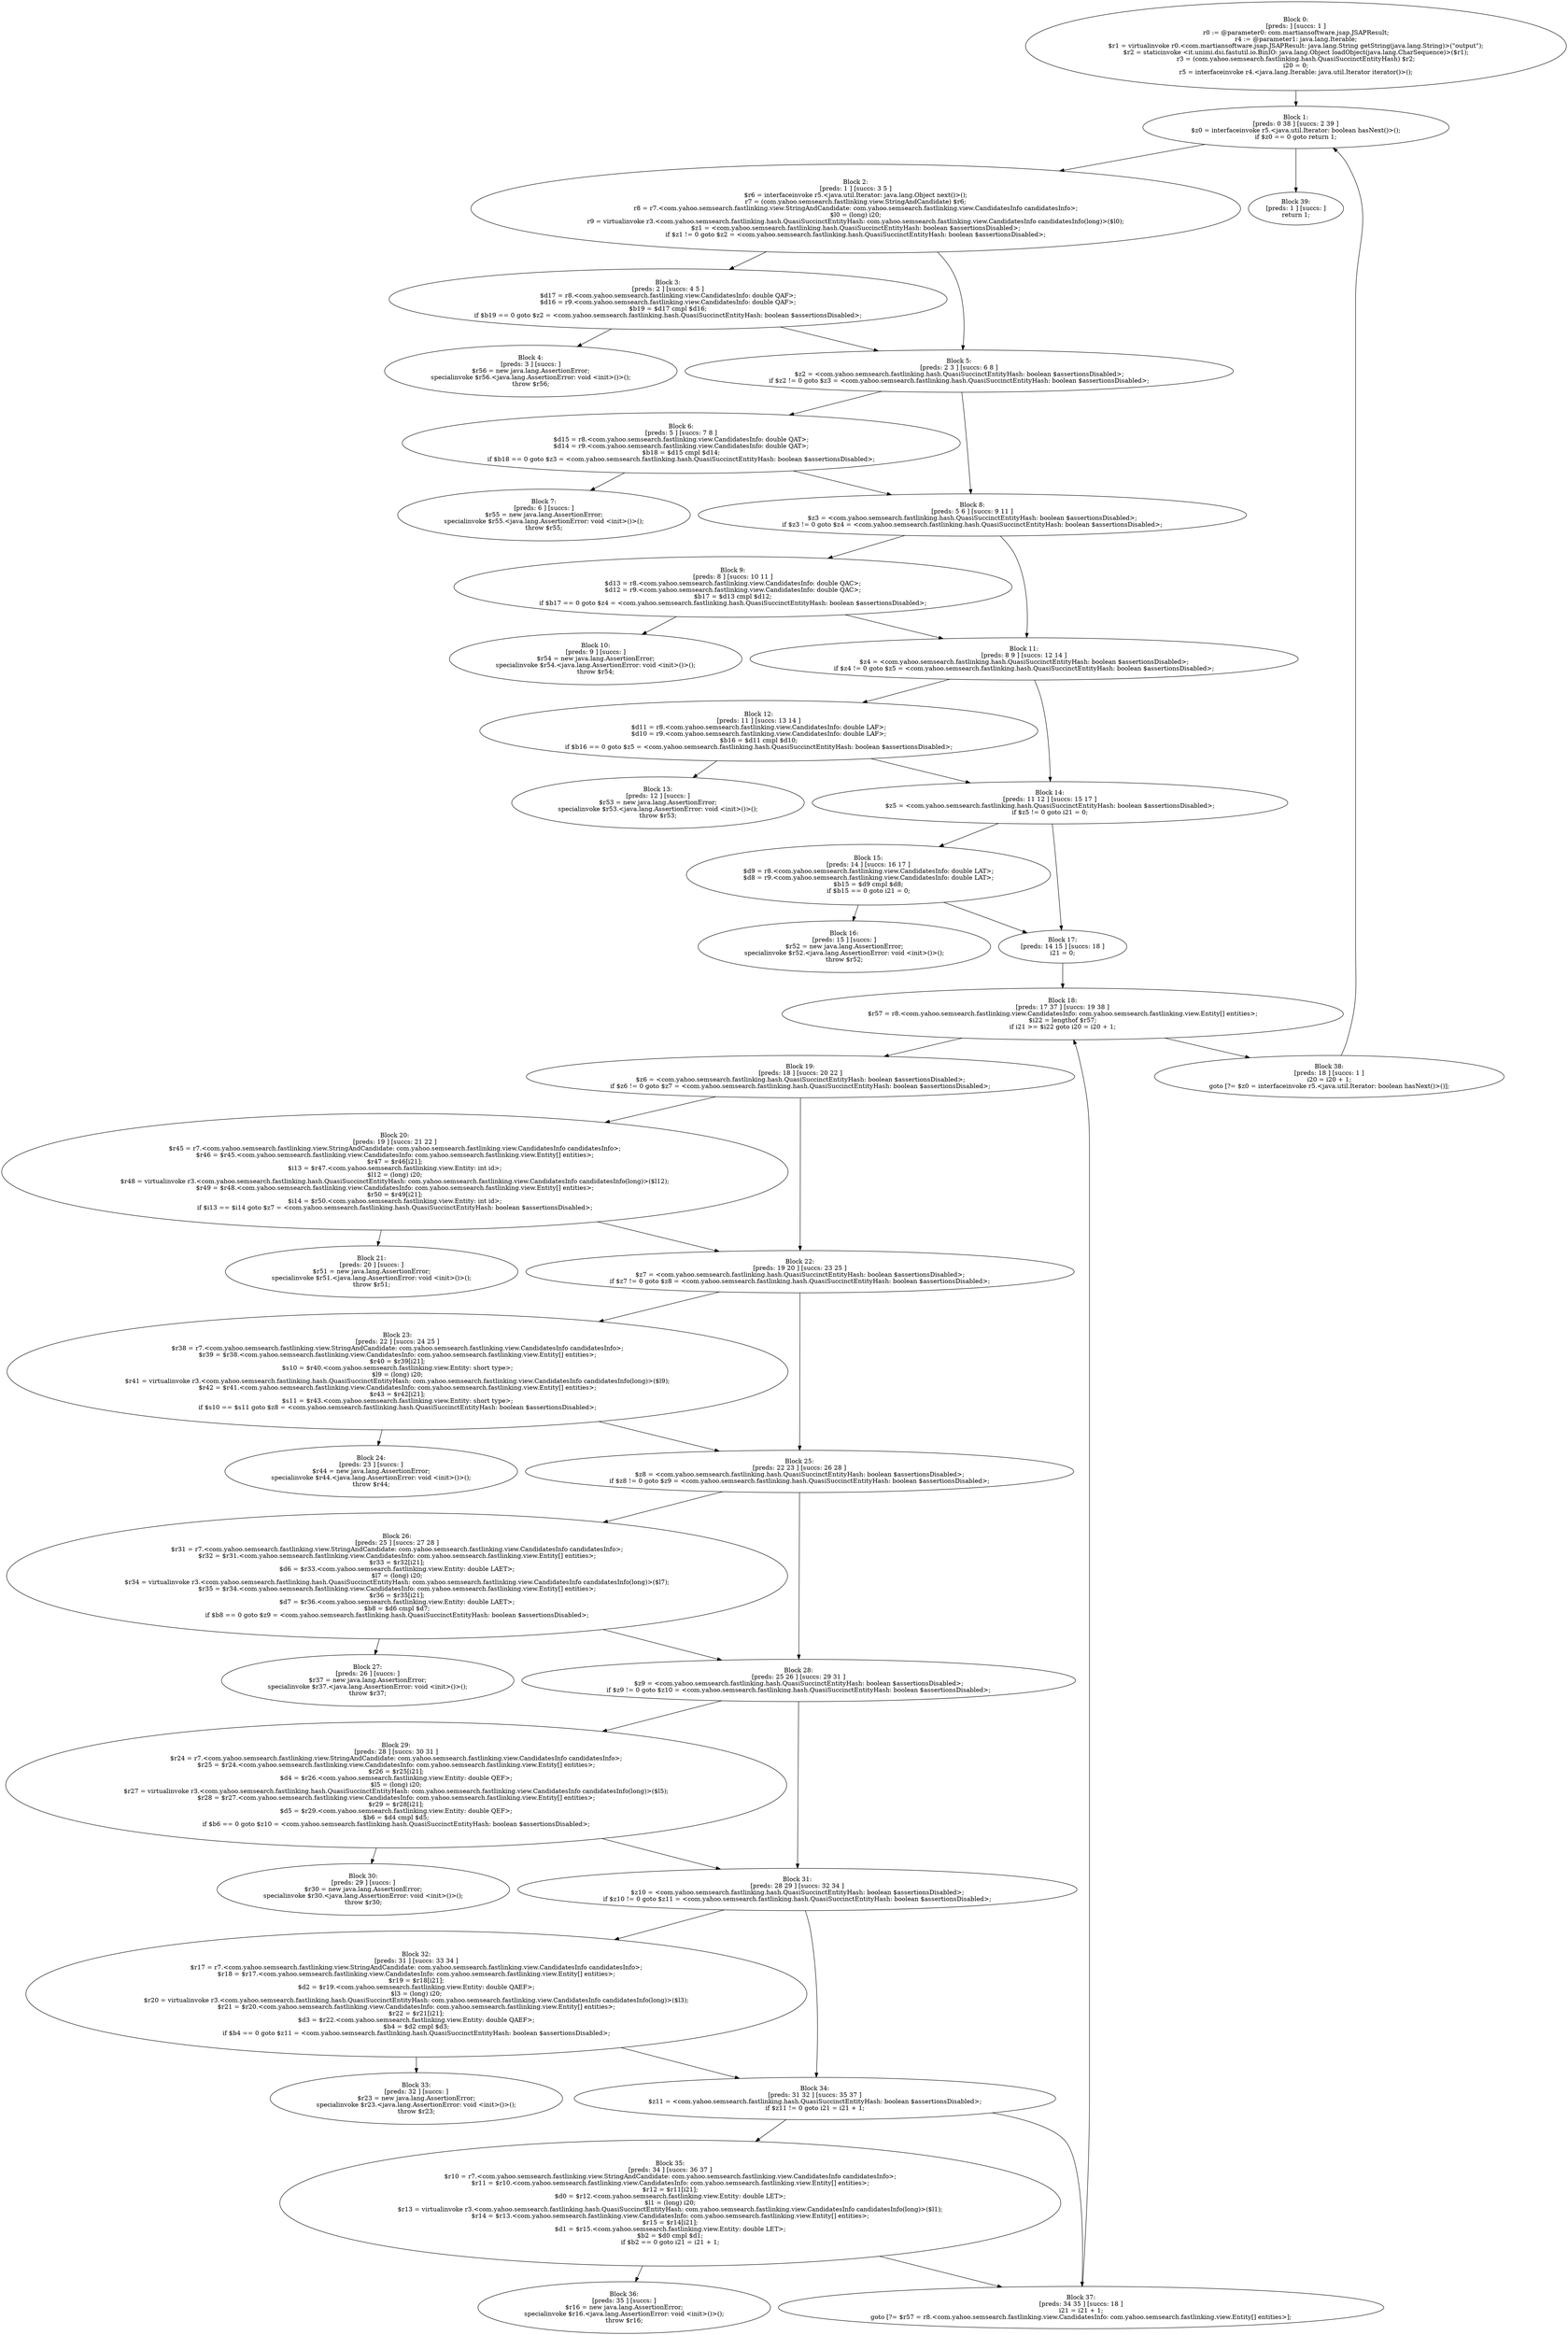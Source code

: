 digraph "unitGraph" {
    "Block 0:
[preds: ] [succs: 1 ]
r0 := @parameter0: com.martiansoftware.jsap.JSAPResult;
r4 := @parameter1: java.lang.Iterable;
$r1 = virtualinvoke r0.<com.martiansoftware.jsap.JSAPResult: java.lang.String getString(java.lang.String)>(\"output\");
$r2 = staticinvoke <it.unimi.dsi.fastutil.io.BinIO: java.lang.Object loadObject(java.lang.CharSequence)>($r1);
r3 = (com.yahoo.semsearch.fastlinking.hash.QuasiSuccinctEntityHash) $r2;
i20 = 0;
r5 = interfaceinvoke r4.<java.lang.Iterable: java.util.Iterator iterator()>();
"
    "Block 1:
[preds: 0 38 ] [succs: 2 39 ]
$z0 = interfaceinvoke r5.<java.util.Iterator: boolean hasNext()>();
if $z0 == 0 goto return 1;
"
    "Block 2:
[preds: 1 ] [succs: 3 5 ]
$r6 = interfaceinvoke r5.<java.util.Iterator: java.lang.Object next()>();
r7 = (com.yahoo.semsearch.fastlinking.view.StringAndCandidate) $r6;
r8 = r7.<com.yahoo.semsearch.fastlinking.view.StringAndCandidate: com.yahoo.semsearch.fastlinking.view.CandidatesInfo candidatesInfo>;
$l0 = (long) i20;
r9 = virtualinvoke r3.<com.yahoo.semsearch.fastlinking.hash.QuasiSuccinctEntityHash: com.yahoo.semsearch.fastlinking.view.CandidatesInfo candidatesInfo(long)>($l0);
$z1 = <com.yahoo.semsearch.fastlinking.hash.QuasiSuccinctEntityHash: boolean $assertionsDisabled>;
if $z1 != 0 goto $z2 = <com.yahoo.semsearch.fastlinking.hash.QuasiSuccinctEntityHash: boolean $assertionsDisabled>;
"
    "Block 3:
[preds: 2 ] [succs: 4 5 ]
$d17 = r8.<com.yahoo.semsearch.fastlinking.view.CandidatesInfo: double QAF>;
$d16 = r9.<com.yahoo.semsearch.fastlinking.view.CandidatesInfo: double QAF>;
$b19 = $d17 cmpl $d16;
if $b19 == 0 goto $z2 = <com.yahoo.semsearch.fastlinking.hash.QuasiSuccinctEntityHash: boolean $assertionsDisabled>;
"
    "Block 4:
[preds: 3 ] [succs: ]
$r56 = new java.lang.AssertionError;
specialinvoke $r56.<java.lang.AssertionError: void <init>()>();
throw $r56;
"
    "Block 5:
[preds: 2 3 ] [succs: 6 8 ]
$z2 = <com.yahoo.semsearch.fastlinking.hash.QuasiSuccinctEntityHash: boolean $assertionsDisabled>;
if $z2 != 0 goto $z3 = <com.yahoo.semsearch.fastlinking.hash.QuasiSuccinctEntityHash: boolean $assertionsDisabled>;
"
    "Block 6:
[preds: 5 ] [succs: 7 8 ]
$d15 = r8.<com.yahoo.semsearch.fastlinking.view.CandidatesInfo: double QAT>;
$d14 = r9.<com.yahoo.semsearch.fastlinking.view.CandidatesInfo: double QAT>;
$b18 = $d15 cmpl $d14;
if $b18 == 0 goto $z3 = <com.yahoo.semsearch.fastlinking.hash.QuasiSuccinctEntityHash: boolean $assertionsDisabled>;
"
    "Block 7:
[preds: 6 ] [succs: ]
$r55 = new java.lang.AssertionError;
specialinvoke $r55.<java.lang.AssertionError: void <init>()>();
throw $r55;
"
    "Block 8:
[preds: 5 6 ] [succs: 9 11 ]
$z3 = <com.yahoo.semsearch.fastlinking.hash.QuasiSuccinctEntityHash: boolean $assertionsDisabled>;
if $z3 != 0 goto $z4 = <com.yahoo.semsearch.fastlinking.hash.QuasiSuccinctEntityHash: boolean $assertionsDisabled>;
"
    "Block 9:
[preds: 8 ] [succs: 10 11 ]
$d13 = r8.<com.yahoo.semsearch.fastlinking.view.CandidatesInfo: double QAC>;
$d12 = r9.<com.yahoo.semsearch.fastlinking.view.CandidatesInfo: double QAC>;
$b17 = $d13 cmpl $d12;
if $b17 == 0 goto $z4 = <com.yahoo.semsearch.fastlinking.hash.QuasiSuccinctEntityHash: boolean $assertionsDisabled>;
"
    "Block 10:
[preds: 9 ] [succs: ]
$r54 = new java.lang.AssertionError;
specialinvoke $r54.<java.lang.AssertionError: void <init>()>();
throw $r54;
"
    "Block 11:
[preds: 8 9 ] [succs: 12 14 ]
$z4 = <com.yahoo.semsearch.fastlinking.hash.QuasiSuccinctEntityHash: boolean $assertionsDisabled>;
if $z4 != 0 goto $z5 = <com.yahoo.semsearch.fastlinking.hash.QuasiSuccinctEntityHash: boolean $assertionsDisabled>;
"
    "Block 12:
[preds: 11 ] [succs: 13 14 ]
$d11 = r8.<com.yahoo.semsearch.fastlinking.view.CandidatesInfo: double LAF>;
$d10 = r9.<com.yahoo.semsearch.fastlinking.view.CandidatesInfo: double LAF>;
$b16 = $d11 cmpl $d10;
if $b16 == 0 goto $z5 = <com.yahoo.semsearch.fastlinking.hash.QuasiSuccinctEntityHash: boolean $assertionsDisabled>;
"
    "Block 13:
[preds: 12 ] [succs: ]
$r53 = new java.lang.AssertionError;
specialinvoke $r53.<java.lang.AssertionError: void <init>()>();
throw $r53;
"
    "Block 14:
[preds: 11 12 ] [succs: 15 17 ]
$z5 = <com.yahoo.semsearch.fastlinking.hash.QuasiSuccinctEntityHash: boolean $assertionsDisabled>;
if $z5 != 0 goto i21 = 0;
"
    "Block 15:
[preds: 14 ] [succs: 16 17 ]
$d9 = r8.<com.yahoo.semsearch.fastlinking.view.CandidatesInfo: double LAT>;
$d8 = r9.<com.yahoo.semsearch.fastlinking.view.CandidatesInfo: double LAT>;
$b15 = $d9 cmpl $d8;
if $b15 == 0 goto i21 = 0;
"
    "Block 16:
[preds: 15 ] [succs: ]
$r52 = new java.lang.AssertionError;
specialinvoke $r52.<java.lang.AssertionError: void <init>()>();
throw $r52;
"
    "Block 17:
[preds: 14 15 ] [succs: 18 ]
i21 = 0;
"
    "Block 18:
[preds: 17 37 ] [succs: 19 38 ]
$r57 = r8.<com.yahoo.semsearch.fastlinking.view.CandidatesInfo: com.yahoo.semsearch.fastlinking.view.Entity[] entities>;
$i22 = lengthof $r57;
if i21 >= $i22 goto i20 = i20 + 1;
"
    "Block 19:
[preds: 18 ] [succs: 20 22 ]
$z6 = <com.yahoo.semsearch.fastlinking.hash.QuasiSuccinctEntityHash: boolean $assertionsDisabled>;
if $z6 != 0 goto $z7 = <com.yahoo.semsearch.fastlinking.hash.QuasiSuccinctEntityHash: boolean $assertionsDisabled>;
"
    "Block 20:
[preds: 19 ] [succs: 21 22 ]
$r45 = r7.<com.yahoo.semsearch.fastlinking.view.StringAndCandidate: com.yahoo.semsearch.fastlinking.view.CandidatesInfo candidatesInfo>;
$r46 = $r45.<com.yahoo.semsearch.fastlinking.view.CandidatesInfo: com.yahoo.semsearch.fastlinking.view.Entity[] entities>;
$r47 = $r46[i21];
$i13 = $r47.<com.yahoo.semsearch.fastlinking.view.Entity: int id>;
$l12 = (long) i20;
$r48 = virtualinvoke r3.<com.yahoo.semsearch.fastlinking.hash.QuasiSuccinctEntityHash: com.yahoo.semsearch.fastlinking.view.CandidatesInfo candidatesInfo(long)>($l12);
$r49 = $r48.<com.yahoo.semsearch.fastlinking.view.CandidatesInfo: com.yahoo.semsearch.fastlinking.view.Entity[] entities>;
$r50 = $r49[i21];
$i14 = $r50.<com.yahoo.semsearch.fastlinking.view.Entity: int id>;
if $i13 == $i14 goto $z7 = <com.yahoo.semsearch.fastlinking.hash.QuasiSuccinctEntityHash: boolean $assertionsDisabled>;
"
    "Block 21:
[preds: 20 ] [succs: ]
$r51 = new java.lang.AssertionError;
specialinvoke $r51.<java.lang.AssertionError: void <init>()>();
throw $r51;
"
    "Block 22:
[preds: 19 20 ] [succs: 23 25 ]
$z7 = <com.yahoo.semsearch.fastlinking.hash.QuasiSuccinctEntityHash: boolean $assertionsDisabled>;
if $z7 != 0 goto $z8 = <com.yahoo.semsearch.fastlinking.hash.QuasiSuccinctEntityHash: boolean $assertionsDisabled>;
"
    "Block 23:
[preds: 22 ] [succs: 24 25 ]
$r38 = r7.<com.yahoo.semsearch.fastlinking.view.StringAndCandidate: com.yahoo.semsearch.fastlinking.view.CandidatesInfo candidatesInfo>;
$r39 = $r38.<com.yahoo.semsearch.fastlinking.view.CandidatesInfo: com.yahoo.semsearch.fastlinking.view.Entity[] entities>;
$r40 = $r39[i21];
$s10 = $r40.<com.yahoo.semsearch.fastlinking.view.Entity: short type>;
$l9 = (long) i20;
$r41 = virtualinvoke r3.<com.yahoo.semsearch.fastlinking.hash.QuasiSuccinctEntityHash: com.yahoo.semsearch.fastlinking.view.CandidatesInfo candidatesInfo(long)>($l9);
$r42 = $r41.<com.yahoo.semsearch.fastlinking.view.CandidatesInfo: com.yahoo.semsearch.fastlinking.view.Entity[] entities>;
$r43 = $r42[i21];
$s11 = $r43.<com.yahoo.semsearch.fastlinking.view.Entity: short type>;
if $s10 == $s11 goto $z8 = <com.yahoo.semsearch.fastlinking.hash.QuasiSuccinctEntityHash: boolean $assertionsDisabled>;
"
    "Block 24:
[preds: 23 ] [succs: ]
$r44 = new java.lang.AssertionError;
specialinvoke $r44.<java.lang.AssertionError: void <init>()>();
throw $r44;
"
    "Block 25:
[preds: 22 23 ] [succs: 26 28 ]
$z8 = <com.yahoo.semsearch.fastlinking.hash.QuasiSuccinctEntityHash: boolean $assertionsDisabled>;
if $z8 != 0 goto $z9 = <com.yahoo.semsearch.fastlinking.hash.QuasiSuccinctEntityHash: boolean $assertionsDisabled>;
"
    "Block 26:
[preds: 25 ] [succs: 27 28 ]
$r31 = r7.<com.yahoo.semsearch.fastlinking.view.StringAndCandidate: com.yahoo.semsearch.fastlinking.view.CandidatesInfo candidatesInfo>;
$r32 = $r31.<com.yahoo.semsearch.fastlinking.view.CandidatesInfo: com.yahoo.semsearch.fastlinking.view.Entity[] entities>;
$r33 = $r32[i21];
$d6 = $r33.<com.yahoo.semsearch.fastlinking.view.Entity: double LAET>;
$l7 = (long) i20;
$r34 = virtualinvoke r3.<com.yahoo.semsearch.fastlinking.hash.QuasiSuccinctEntityHash: com.yahoo.semsearch.fastlinking.view.CandidatesInfo candidatesInfo(long)>($l7);
$r35 = $r34.<com.yahoo.semsearch.fastlinking.view.CandidatesInfo: com.yahoo.semsearch.fastlinking.view.Entity[] entities>;
$r36 = $r35[i21];
$d7 = $r36.<com.yahoo.semsearch.fastlinking.view.Entity: double LAET>;
$b8 = $d6 cmpl $d7;
if $b8 == 0 goto $z9 = <com.yahoo.semsearch.fastlinking.hash.QuasiSuccinctEntityHash: boolean $assertionsDisabled>;
"
    "Block 27:
[preds: 26 ] [succs: ]
$r37 = new java.lang.AssertionError;
specialinvoke $r37.<java.lang.AssertionError: void <init>()>();
throw $r37;
"
    "Block 28:
[preds: 25 26 ] [succs: 29 31 ]
$z9 = <com.yahoo.semsearch.fastlinking.hash.QuasiSuccinctEntityHash: boolean $assertionsDisabled>;
if $z9 != 0 goto $z10 = <com.yahoo.semsearch.fastlinking.hash.QuasiSuccinctEntityHash: boolean $assertionsDisabled>;
"
    "Block 29:
[preds: 28 ] [succs: 30 31 ]
$r24 = r7.<com.yahoo.semsearch.fastlinking.view.StringAndCandidate: com.yahoo.semsearch.fastlinking.view.CandidatesInfo candidatesInfo>;
$r25 = $r24.<com.yahoo.semsearch.fastlinking.view.CandidatesInfo: com.yahoo.semsearch.fastlinking.view.Entity[] entities>;
$r26 = $r25[i21];
$d4 = $r26.<com.yahoo.semsearch.fastlinking.view.Entity: double QEF>;
$l5 = (long) i20;
$r27 = virtualinvoke r3.<com.yahoo.semsearch.fastlinking.hash.QuasiSuccinctEntityHash: com.yahoo.semsearch.fastlinking.view.CandidatesInfo candidatesInfo(long)>($l5);
$r28 = $r27.<com.yahoo.semsearch.fastlinking.view.CandidatesInfo: com.yahoo.semsearch.fastlinking.view.Entity[] entities>;
$r29 = $r28[i21];
$d5 = $r29.<com.yahoo.semsearch.fastlinking.view.Entity: double QEF>;
$b6 = $d4 cmpl $d5;
if $b6 == 0 goto $z10 = <com.yahoo.semsearch.fastlinking.hash.QuasiSuccinctEntityHash: boolean $assertionsDisabled>;
"
    "Block 30:
[preds: 29 ] [succs: ]
$r30 = new java.lang.AssertionError;
specialinvoke $r30.<java.lang.AssertionError: void <init>()>();
throw $r30;
"
    "Block 31:
[preds: 28 29 ] [succs: 32 34 ]
$z10 = <com.yahoo.semsearch.fastlinking.hash.QuasiSuccinctEntityHash: boolean $assertionsDisabled>;
if $z10 != 0 goto $z11 = <com.yahoo.semsearch.fastlinking.hash.QuasiSuccinctEntityHash: boolean $assertionsDisabled>;
"
    "Block 32:
[preds: 31 ] [succs: 33 34 ]
$r17 = r7.<com.yahoo.semsearch.fastlinking.view.StringAndCandidate: com.yahoo.semsearch.fastlinking.view.CandidatesInfo candidatesInfo>;
$r18 = $r17.<com.yahoo.semsearch.fastlinking.view.CandidatesInfo: com.yahoo.semsearch.fastlinking.view.Entity[] entities>;
$r19 = $r18[i21];
$d2 = $r19.<com.yahoo.semsearch.fastlinking.view.Entity: double QAEF>;
$l3 = (long) i20;
$r20 = virtualinvoke r3.<com.yahoo.semsearch.fastlinking.hash.QuasiSuccinctEntityHash: com.yahoo.semsearch.fastlinking.view.CandidatesInfo candidatesInfo(long)>($l3);
$r21 = $r20.<com.yahoo.semsearch.fastlinking.view.CandidatesInfo: com.yahoo.semsearch.fastlinking.view.Entity[] entities>;
$r22 = $r21[i21];
$d3 = $r22.<com.yahoo.semsearch.fastlinking.view.Entity: double QAEF>;
$b4 = $d2 cmpl $d3;
if $b4 == 0 goto $z11 = <com.yahoo.semsearch.fastlinking.hash.QuasiSuccinctEntityHash: boolean $assertionsDisabled>;
"
    "Block 33:
[preds: 32 ] [succs: ]
$r23 = new java.lang.AssertionError;
specialinvoke $r23.<java.lang.AssertionError: void <init>()>();
throw $r23;
"
    "Block 34:
[preds: 31 32 ] [succs: 35 37 ]
$z11 = <com.yahoo.semsearch.fastlinking.hash.QuasiSuccinctEntityHash: boolean $assertionsDisabled>;
if $z11 != 0 goto i21 = i21 + 1;
"
    "Block 35:
[preds: 34 ] [succs: 36 37 ]
$r10 = r7.<com.yahoo.semsearch.fastlinking.view.StringAndCandidate: com.yahoo.semsearch.fastlinking.view.CandidatesInfo candidatesInfo>;
$r11 = $r10.<com.yahoo.semsearch.fastlinking.view.CandidatesInfo: com.yahoo.semsearch.fastlinking.view.Entity[] entities>;
$r12 = $r11[i21];
$d0 = $r12.<com.yahoo.semsearch.fastlinking.view.Entity: double LET>;
$l1 = (long) i20;
$r13 = virtualinvoke r3.<com.yahoo.semsearch.fastlinking.hash.QuasiSuccinctEntityHash: com.yahoo.semsearch.fastlinking.view.CandidatesInfo candidatesInfo(long)>($l1);
$r14 = $r13.<com.yahoo.semsearch.fastlinking.view.CandidatesInfo: com.yahoo.semsearch.fastlinking.view.Entity[] entities>;
$r15 = $r14[i21];
$d1 = $r15.<com.yahoo.semsearch.fastlinking.view.Entity: double LET>;
$b2 = $d0 cmpl $d1;
if $b2 == 0 goto i21 = i21 + 1;
"
    "Block 36:
[preds: 35 ] [succs: ]
$r16 = new java.lang.AssertionError;
specialinvoke $r16.<java.lang.AssertionError: void <init>()>();
throw $r16;
"
    "Block 37:
[preds: 34 35 ] [succs: 18 ]
i21 = i21 + 1;
goto [?= $r57 = r8.<com.yahoo.semsearch.fastlinking.view.CandidatesInfo: com.yahoo.semsearch.fastlinking.view.Entity[] entities>];
"
    "Block 38:
[preds: 18 ] [succs: 1 ]
i20 = i20 + 1;
goto [?= $z0 = interfaceinvoke r5.<java.util.Iterator: boolean hasNext()>()];
"
    "Block 39:
[preds: 1 ] [succs: ]
return 1;
"
    "Block 0:
[preds: ] [succs: 1 ]
r0 := @parameter0: com.martiansoftware.jsap.JSAPResult;
r4 := @parameter1: java.lang.Iterable;
$r1 = virtualinvoke r0.<com.martiansoftware.jsap.JSAPResult: java.lang.String getString(java.lang.String)>(\"output\");
$r2 = staticinvoke <it.unimi.dsi.fastutil.io.BinIO: java.lang.Object loadObject(java.lang.CharSequence)>($r1);
r3 = (com.yahoo.semsearch.fastlinking.hash.QuasiSuccinctEntityHash) $r2;
i20 = 0;
r5 = interfaceinvoke r4.<java.lang.Iterable: java.util.Iterator iterator()>();
"->"Block 1:
[preds: 0 38 ] [succs: 2 39 ]
$z0 = interfaceinvoke r5.<java.util.Iterator: boolean hasNext()>();
if $z0 == 0 goto return 1;
";
    "Block 1:
[preds: 0 38 ] [succs: 2 39 ]
$z0 = interfaceinvoke r5.<java.util.Iterator: boolean hasNext()>();
if $z0 == 0 goto return 1;
"->"Block 2:
[preds: 1 ] [succs: 3 5 ]
$r6 = interfaceinvoke r5.<java.util.Iterator: java.lang.Object next()>();
r7 = (com.yahoo.semsearch.fastlinking.view.StringAndCandidate) $r6;
r8 = r7.<com.yahoo.semsearch.fastlinking.view.StringAndCandidate: com.yahoo.semsearch.fastlinking.view.CandidatesInfo candidatesInfo>;
$l0 = (long) i20;
r9 = virtualinvoke r3.<com.yahoo.semsearch.fastlinking.hash.QuasiSuccinctEntityHash: com.yahoo.semsearch.fastlinking.view.CandidatesInfo candidatesInfo(long)>($l0);
$z1 = <com.yahoo.semsearch.fastlinking.hash.QuasiSuccinctEntityHash: boolean $assertionsDisabled>;
if $z1 != 0 goto $z2 = <com.yahoo.semsearch.fastlinking.hash.QuasiSuccinctEntityHash: boolean $assertionsDisabled>;
";
    "Block 1:
[preds: 0 38 ] [succs: 2 39 ]
$z0 = interfaceinvoke r5.<java.util.Iterator: boolean hasNext()>();
if $z0 == 0 goto return 1;
"->"Block 39:
[preds: 1 ] [succs: ]
return 1;
";
    "Block 2:
[preds: 1 ] [succs: 3 5 ]
$r6 = interfaceinvoke r5.<java.util.Iterator: java.lang.Object next()>();
r7 = (com.yahoo.semsearch.fastlinking.view.StringAndCandidate) $r6;
r8 = r7.<com.yahoo.semsearch.fastlinking.view.StringAndCandidate: com.yahoo.semsearch.fastlinking.view.CandidatesInfo candidatesInfo>;
$l0 = (long) i20;
r9 = virtualinvoke r3.<com.yahoo.semsearch.fastlinking.hash.QuasiSuccinctEntityHash: com.yahoo.semsearch.fastlinking.view.CandidatesInfo candidatesInfo(long)>($l0);
$z1 = <com.yahoo.semsearch.fastlinking.hash.QuasiSuccinctEntityHash: boolean $assertionsDisabled>;
if $z1 != 0 goto $z2 = <com.yahoo.semsearch.fastlinking.hash.QuasiSuccinctEntityHash: boolean $assertionsDisabled>;
"->"Block 3:
[preds: 2 ] [succs: 4 5 ]
$d17 = r8.<com.yahoo.semsearch.fastlinking.view.CandidatesInfo: double QAF>;
$d16 = r9.<com.yahoo.semsearch.fastlinking.view.CandidatesInfo: double QAF>;
$b19 = $d17 cmpl $d16;
if $b19 == 0 goto $z2 = <com.yahoo.semsearch.fastlinking.hash.QuasiSuccinctEntityHash: boolean $assertionsDisabled>;
";
    "Block 2:
[preds: 1 ] [succs: 3 5 ]
$r6 = interfaceinvoke r5.<java.util.Iterator: java.lang.Object next()>();
r7 = (com.yahoo.semsearch.fastlinking.view.StringAndCandidate) $r6;
r8 = r7.<com.yahoo.semsearch.fastlinking.view.StringAndCandidate: com.yahoo.semsearch.fastlinking.view.CandidatesInfo candidatesInfo>;
$l0 = (long) i20;
r9 = virtualinvoke r3.<com.yahoo.semsearch.fastlinking.hash.QuasiSuccinctEntityHash: com.yahoo.semsearch.fastlinking.view.CandidatesInfo candidatesInfo(long)>($l0);
$z1 = <com.yahoo.semsearch.fastlinking.hash.QuasiSuccinctEntityHash: boolean $assertionsDisabled>;
if $z1 != 0 goto $z2 = <com.yahoo.semsearch.fastlinking.hash.QuasiSuccinctEntityHash: boolean $assertionsDisabled>;
"->"Block 5:
[preds: 2 3 ] [succs: 6 8 ]
$z2 = <com.yahoo.semsearch.fastlinking.hash.QuasiSuccinctEntityHash: boolean $assertionsDisabled>;
if $z2 != 0 goto $z3 = <com.yahoo.semsearch.fastlinking.hash.QuasiSuccinctEntityHash: boolean $assertionsDisabled>;
";
    "Block 3:
[preds: 2 ] [succs: 4 5 ]
$d17 = r8.<com.yahoo.semsearch.fastlinking.view.CandidatesInfo: double QAF>;
$d16 = r9.<com.yahoo.semsearch.fastlinking.view.CandidatesInfo: double QAF>;
$b19 = $d17 cmpl $d16;
if $b19 == 0 goto $z2 = <com.yahoo.semsearch.fastlinking.hash.QuasiSuccinctEntityHash: boolean $assertionsDisabled>;
"->"Block 4:
[preds: 3 ] [succs: ]
$r56 = new java.lang.AssertionError;
specialinvoke $r56.<java.lang.AssertionError: void <init>()>();
throw $r56;
";
    "Block 3:
[preds: 2 ] [succs: 4 5 ]
$d17 = r8.<com.yahoo.semsearch.fastlinking.view.CandidatesInfo: double QAF>;
$d16 = r9.<com.yahoo.semsearch.fastlinking.view.CandidatesInfo: double QAF>;
$b19 = $d17 cmpl $d16;
if $b19 == 0 goto $z2 = <com.yahoo.semsearch.fastlinking.hash.QuasiSuccinctEntityHash: boolean $assertionsDisabled>;
"->"Block 5:
[preds: 2 3 ] [succs: 6 8 ]
$z2 = <com.yahoo.semsearch.fastlinking.hash.QuasiSuccinctEntityHash: boolean $assertionsDisabled>;
if $z2 != 0 goto $z3 = <com.yahoo.semsearch.fastlinking.hash.QuasiSuccinctEntityHash: boolean $assertionsDisabled>;
";
    "Block 5:
[preds: 2 3 ] [succs: 6 8 ]
$z2 = <com.yahoo.semsearch.fastlinking.hash.QuasiSuccinctEntityHash: boolean $assertionsDisabled>;
if $z2 != 0 goto $z3 = <com.yahoo.semsearch.fastlinking.hash.QuasiSuccinctEntityHash: boolean $assertionsDisabled>;
"->"Block 6:
[preds: 5 ] [succs: 7 8 ]
$d15 = r8.<com.yahoo.semsearch.fastlinking.view.CandidatesInfo: double QAT>;
$d14 = r9.<com.yahoo.semsearch.fastlinking.view.CandidatesInfo: double QAT>;
$b18 = $d15 cmpl $d14;
if $b18 == 0 goto $z3 = <com.yahoo.semsearch.fastlinking.hash.QuasiSuccinctEntityHash: boolean $assertionsDisabled>;
";
    "Block 5:
[preds: 2 3 ] [succs: 6 8 ]
$z2 = <com.yahoo.semsearch.fastlinking.hash.QuasiSuccinctEntityHash: boolean $assertionsDisabled>;
if $z2 != 0 goto $z3 = <com.yahoo.semsearch.fastlinking.hash.QuasiSuccinctEntityHash: boolean $assertionsDisabled>;
"->"Block 8:
[preds: 5 6 ] [succs: 9 11 ]
$z3 = <com.yahoo.semsearch.fastlinking.hash.QuasiSuccinctEntityHash: boolean $assertionsDisabled>;
if $z3 != 0 goto $z4 = <com.yahoo.semsearch.fastlinking.hash.QuasiSuccinctEntityHash: boolean $assertionsDisabled>;
";
    "Block 6:
[preds: 5 ] [succs: 7 8 ]
$d15 = r8.<com.yahoo.semsearch.fastlinking.view.CandidatesInfo: double QAT>;
$d14 = r9.<com.yahoo.semsearch.fastlinking.view.CandidatesInfo: double QAT>;
$b18 = $d15 cmpl $d14;
if $b18 == 0 goto $z3 = <com.yahoo.semsearch.fastlinking.hash.QuasiSuccinctEntityHash: boolean $assertionsDisabled>;
"->"Block 7:
[preds: 6 ] [succs: ]
$r55 = new java.lang.AssertionError;
specialinvoke $r55.<java.lang.AssertionError: void <init>()>();
throw $r55;
";
    "Block 6:
[preds: 5 ] [succs: 7 8 ]
$d15 = r8.<com.yahoo.semsearch.fastlinking.view.CandidatesInfo: double QAT>;
$d14 = r9.<com.yahoo.semsearch.fastlinking.view.CandidatesInfo: double QAT>;
$b18 = $d15 cmpl $d14;
if $b18 == 0 goto $z3 = <com.yahoo.semsearch.fastlinking.hash.QuasiSuccinctEntityHash: boolean $assertionsDisabled>;
"->"Block 8:
[preds: 5 6 ] [succs: 9 11 ]
$z3 = <com.yahoo.semsearch.fastlinking.hash.QuasiSuccinctEntityHash: boolean $assertionsDisabled>;
if $z3 != 0 goto $z4 = <com.yahoo.semsearch.fastlinking.hash.QuasiSuccinctEntityHash: boolean $assertionsDisabled>;
";
    "Block 8:
[preds: 5 6 ] [succs: 9 11 ]
$z3 = <com.yahoo.semsearch.fastlinking.hash.QuasiSuccinctEntityHash: boolean $assertionsDisabled>;
if $z3 != 0 goto $z4 = <com.yahoo.semsearch.fastlinking.hash.QuasiSuccinctEntityHash: boolean $assertionsDisabled>;
"->"Block 9:
[preds: 8 ] [succs: 10 11 ]
$d13 = r8.<com.yahoo.semsearch.fastlinking.view.CandidatesInfo: double QAC>;
$d12 = r9.<com.yahoo.semsearch.fastlinking.view.CandidatesInfo: double QAC>;
$b17 = $d13 cmpl $d12;
if $b17 == 0 goto $z4 = <com.yahoo.semsearch.fastlinking.hash.QuasiSuccinctEntityHash: boolean $assertionsDisabled>;
";
    "Block 8:
[preds: 5 6 ] [succs: 9 11 ]
$z3 = <com.yahoo.semsearch.fastlinking.hash.QuasiSuccinctEntityHash: boolean $assertionsDisabled>;
if $z3 != 0 goto $z4 = <com.yahoo.semsearch.fastlinking.hash.QuasiSuccinctEntityHash: boolean $assertionsDisabled>;
"->"Block 11:
[preds: 8 9 ] [succs: 12 14 ]
$z4 = <com.yahoo.semsearch.fastlinking.hash.QuasiSuccinctEntityHash: boolean $assertionsDisabled>;
if $z4 != 0 goto $z5 = <com.yahoo.semsearch.fastlinking.hash.QuasiSuccinctEntityHash: boolean $assertionsDisabled>;
";
    "Block 9:
[preds: 8 ] [succs: 10 11 ]
$d13 = r8.<com.yahoo.semsearch.fastlinking.view.CandidatesInfo: double QAC>;
$d12 = r9.<com.yahoo.semsearch.fastlinking.view.CandidatesInfo: double QAC>;
$b17 = $d13 cmpl $d12;
if $b17 == 0 goto $z4 = <com.yahoo.semsearch.fastlinking.hash.QuasiSuccinctEntityHash: boolean $assertionsDisabled>;
"->"Block 10:
[preds: 9 ] [succs: ]
$r54 = new java.lang.AssertionError;
specialinvoke $r54.<java.lang.AssertionError: void <init>()>();
throw $r54;
";
    "Block 9:
[preds: 8 ] [succs: 10 11 ]
$d13 = r8.<com.yahoo.semsearch.fastlinking.view.CandidatesInfo: double QAC>;
$d12 = r9.<com.yahoo.semsearch.fastlinking.view.CandidatesInfo: double QAC>;
$b17 = $d13 cmpl $d12;
if $b17 == 0 goto $z4 = <com.yahoo.semsearch.fastlinking.hash.QuasiSuccinctEntityHash: boolean $assertionsDisabled>;
"->"Block 11:
[preds: 8 9 ] [succs: 12 14 ]
$z4 = <com.yahoo.semsearch.fastlinking.hash.QuasiSuccinctEntityHash: boolean $assertionsDisabled>;
if $z4 != 0 goto $z5 = <com.yahoo.semsearch.fastlinking.hash.QuasiSuccinctEntityHash: boolean $assertionsDisabled>;
";
    "Block 11:
[preds: 8 9 ] [succs: 12 14 ]
$z4 = <com.yahoo.semsearch.fastlinking.hash.QuasiSuccinctEntityHash: boolean $assertionsDisabled>;
if $z4 != 0 goto $z5 = <com.yahoo.semsearch.fastlinking.hash.QuasiSuccinctEntityHash: boolean $assertionsDisabled>;
"->"Block 12:
[preds: 11 ] [succs: 13 14 ]
$d11 = r8.<com.yahoo.semsearch.fastlinking.view.CandidatesInfo: double LAF>;
$d10 = r9.<com.yahoo.semsearch.fastlinking.view.CandidatesInfo: double LAF>;
$b16 = $d11 cmpl $d10;
if $b16 == 0 goto $z5 = <com.yahoo.semsearch.fastlinking.hash.QuasiSuccinctEntityHash: boolean $assertionsDisabled>;
";
    "Block 11:
[preds: 8 9 ] [succs: 12 14 ]
$z4 = <com.yahoo.semsearch.fastlinking.hash.QuasiSuccinctEntityHash: boolean $assertionsDisabled>;
if $z4 != 0 goto $z5 = <com.yahoo.semsearch.fastlinking.hash.QuasiSuccinctEntityHash: boolean $assertionsDisabled>;
"->"Block 14:
[preds: 11 12 ] [succs: 15 17 ]
$z5 = <com.yahoo.semsearch.fastlinking.hash.QuasiSuccinctEntityHash: boolean $assertionsDisabled>;
if $z5 != 0 goto i21 = 0;
";
    "Block 12:
[preds: 11 ] [succs: 13 14 ]
$d11 = r8.<com.yahoo.semsearch.fastlinking.view.CandidatesInfo: double LAF>;
$d10 = r9.<com.yahoo.semsearch.fastlinking.view.CandidatesInfo: double LAF>;
$b16 = $d11 cmpl $d10;
if $b16 == 0 goto $z5 = <com.yahoo.semsearch.fastlinking.hash.QuasiSuccinctEntityHash: boolean $assertionsDisabled>;
"->"Block 13:
[preds: 12 ] [succs: ]
$r53 = new java.lang.AssertionError;
specialinvoke $r53.<java.lang.AssertionError: void <init>()>();
throw $r53;
";
    "Block 12:
[preds: 11 ] [succs: 13 14 ]
$d11 = r8.<com.yahoo.semsearch.fastlinking.view.CandidatesInfo: double LAF>;
$d10 = r9.<com.yahoo.semsearch.fastlinking.view.CandidatesInfo: double LAF>;
$b16 = $d11 cmpl $d10;
if $b16 == 0 goto $z5 = <com.yahoo.semsearch.fastlinking.hash.QuasiSuccinctEntityHash: boolean $assertionsDisabled>;
"->"Block 14:
[preds: 11 12 ] [succs: 15 17 ]
$z5 = <com.yahoo.semsearch.fastlinking.hash.QuasiSuccinctEntityHash: boolean $assertionsDisabled>;
if $z5 != 0 goto i21 = 0;
";
    "Block 14:
[preds: 11 12 ] [succs: 15 17 ]
$z5 = <com.yahoo.semsearch.fastlinking.hash.QuasiSuccinctEntityHash: boolean $assertionsDisabled>;
if $z5 != 0 goto i21 = 0;
"->"Block 15:
[preds: 14 ] [succs: 16 17 ]
$d9 = r8.<com.yahoo.semsearch.fastlinking.view.CandidatesInfo: double LAT>;
$d8 = r9.<com.yahoo.semsearch.fastlinking.view.CandidatesInfo: double LAT>;
$b15 = $d9 cmpl $d8;
if $b15 == 0 goto i21 = 0;
";
    "Block 14:
[preds: 11 12 ] [succs: 15 17 ]
$z5 = <com.yahoo.semsearch.fastlinking.hash.QuasiSuccinctEntityHash: boolean $assertionsDisabled>;
if $z5 != 0 goto i21 = 0;
"->"Block 17:
[preds: 14 15 ] [succs: 18 ]
i21 = 0;
";
    "Block 15:
[preds: 14 ] [succs: 16 17 ]
$d9 = r8.<com.yahoo.semsearch.fastlinking.view.CandidatesInfo: double LAT>;
$d8 = r9.<com.yahoo.semsearch.fastlinking.view.CandidatesInfo: double LAT>;
$b15 = $d9 cmpl $d8;
if $b15 == 0 goto i21 = 0;
"->"Block 16:
[preds: 15 ] [succs: ]
$r52 = new java.lang.AssertionError;
specialinvoke $r52.<java.lang.AssertionError: void <init>()>();
throw $r52;
";
    "Block 15:
[preds: 14 ] [succs: 16 17 ]
$d9 = r8.<com.yahoo.semsearch.fastlinking.view.CandidatesInfo: double LAT>;
$d8 = r9.<com.yahoo.semsearch.fastlinking.view.CandidatesInfo: double LAT>;
$b15 = $d9 cmpl $d8;
if $b15 == 0 goto i21 = 0;
"->"Block 17:
[preds: 14 15 ] [succs: 18 ]
i21 = 0;
";
    "Block 17:
[preds: 14 15 ] [succs: 18 ]
i21 = 0;
"->"Block 18:
[preds: 17 37 ] [succs: 19 38 ]
$r57 = r8.<com.yahoo.semsearch.fastlinking.view.CandidatesInfo: com.yahoo.semsearch.fastlinking.view.Entity[] entities>;
$i22 = lengthof $r57;
if i21 >= $i22 goto i20 = i20 + 1;
";
    "Block 18:
[preds: 17 37 ] [succs: 19 38 ]
$r57 = r8.<com.yahoo.semsearch.fastlinking.view.CandidatesInfo: com.yahoo.semsearch.fastlinking.view.Entity[] entities>;
$i22 = lengthof $r57;
if i21 >= $i22 goto i20 = i20 + 1;
"->"Block 19:
[preds: 18 ] [succs: 20 22 ]
$z6 = <com.yahoo.semsearch.fastlinking.hash.QuasiSuccinctEntityHash: boolean $assertionsDisabled>;
if $z6 != 0 goto $z7 = <com.yahoo.semsearch.fastlinking.hash.QuasiSuccinctEntityHash: boolean $assertionsDisabled>;
";
    "Block 18:
[preds: 17 37 ] [succs: 19 38 ]
$r57 = r8.<com.yahoo.semsearch.fastlinking.view.CandidatesInfo: com.yahoo.semsearch.fastlinking.view.Entity[] entities>;
$i22 = lengthof $r57;
if i21 >= $i22 goto i20 = i20 + 1;
"->"Block 38:
[preds: 18 ] [succs: 1 ]
i20 = i20 + 1;
goto [?= $z0 = interfaceinvoke r5.<java.util.Iterator: boolean hasNext()>()];
";
    "Block 19:
[preds: 18 ] [succs: 20 22 ]
$z6 = <com.yahoo.semsearch.fastlinking.hash.QuasiSuccinctEntityHash: boolean $assertionsDisabled>;
if $z6 != 0 goto $z7 = <com.yahoo.semsearch.fastlinking.hash.QuasiSuccinctEntityHash: boolean $assertionsDisabled>;
"->"Block 20:
[preds: 19 ] [succs: 21 22 ]
$r45 = r7.<com.yahoo.semsearch.fastlinking.view.StringAndCandidate: com.yahoo.semsearch.fastlinking.view.CandidatesInfo candidatesInfo>;
$r46 = $r45.<com.yahoo.semsearch.fastlinking.view.CandidatesInfo: com.yahoo.semsearch.fastlinking.view.Entity[] entities>;
$r47 = $r46[i21];
$i13 = $r47.<com.yahoo.semsearch.fastlinking.view.Entity: int id>;
$l12 = (long) i20;
$r48 = virtualinvoke r3.<com.yahoo.semsearch.fastlinking.hash.QuasiSuccinctEntityHash: com.yahoo.semsearch.fastlinking.view.CandidatesInfo candidatesInfo(long)>($l12);
$r49 = $r48.<com.yahoo.semsearch.fastlinking.view.CandidatesInfo: com.yahoo.semsearch.fastlinking.view.Entity[] entities>;
$r50 = $r49[i21];
$i14 = $r50.<com.yahoo.semsearch.fastlinking.view.Entity: int id>;
if $i13 == $i14 goto $z7 = <com.yahoo.semsearch.fastlinking.hash.QuasiSuccinctEntityHash: boolean $assertionsDisabled>;
";
    "Block 19:
[preds: 18 ] [succs: 20 22 ]
$z6 = <com.yahoo.semsearch.fastlinking.hash.QuasiSuccinctEntityHash: boolean $assertionsDisabled>;
if $z6 != 0 goto $z7 = <com.yahoo.semsearch.fastlinking.hash.QuasiSuccinctEntityHash: boolean $assertionsDisabled>;
"->"Block 22:
[preds: 19 20 ] [succs: 23 25 ]
$z7 = <com.yahoo.semsearch.fastlinking.hash.QuasiSuccinctEntityHash: boolean $assertionsDisabled>;
if $z7 != 0 goto $z8 = <com.yahoo.semsearch.fastlinking.hash.QuasiSuccinctEntityHash: boolean $assertionsDisabled>;
";
    "Block 20:
[preds: 19 ] [succs: 21 22 ]
$r45 = r7.<com.yahoo.semsearch.fastlinking.view.StringAndCandidate: com.yahoo.semsearch.fastlinking.view.CandidatesInfo candidatesInfo>;
$r46 = $r45.<com.yahoo.semsearch.fastlinking.view.CandidatesInfo: com.yahoo.semsearch.fastlinking.view.Entity[] entities>;
$r47 = $r46[i21];
$i13 = $r47.<com.yahoo.semsearch.fastlinking.view.Entity: int id>;
$l12 = (long) i20;
$r48 = virtualinvoke r3.<com.yahoo.semsearch.fastlinking.hash.QuasiSuccinctEntityHash: com.yahoo.semsearch.fastlinking.view.CandidatesInfo candidatesInfo(long)>($l12);
$r49 = $r48.<com.yahoo.semsearch.fastlinking.view.CandidatesInfo: com.yahoo.semsearch.fastlinking.view.Entity[] entities>;
$r50 = $r49[i21];
$i14 = $r50.<com.yahoo.semsearch.fastlinking.view.Entity: int id>;
if $i13 == $i14 goto $z7 = <com.yahoo.semsearch.fastlinking.hash.QuasiSuccinctEntityHash: boolean $assertionsDisabled>;
"->"Block 21:
[preds: 20 ] [succs: ]
$r51 = new java.lang.AssertionError;
specialinvoke $r51.<java.lang.AssertionError: void <init>()>();
throw $r51;
";
    "Block 20:
[preds: 19 ] [succs: 21 22 ]
$r45 = r7.<com.yahoo.semsearch.fastlinking.view.StringAndCandidate: com.yahoo.semsearch.fastlinking.view.CandidatesInfo candidatesInfo>;
$r46 = $r45.<com.yahoo.semsearch.fastlinking.view.CandidatesInfo: com.yahoo.semsearch.fastlinking.view.Entity[] entities>;
$r47 = $r46[i21];
$i13 = $r47.<com.yahoo.semsearch.fastlinking.view.Entity: int id>;
$l12 = (long) i20;
$r48 = virtualinvoke r3.<com.yahoo.semsearch.fastlinking.hash.QuasiSuccinctEntityHash: com.yahoo.semsearch.fastlinking.view.CandidatesInfo candidatesInfo(long)>($l12);
$r49 = $r48.<com.yahoo.semsearch.fastlinking.view.CandidatesInfo: com.yahoo.semsearch.fastlinking.view.Entity[] entities>;
$r50 = $r49[i21];
$i14 = $r50.<com.yahoo.semsearch.fastlinking.view.Entity: int id>;
if $i13 == $i14 goto $z7 = <com.yahoo.semsearch.fastlinking.hash.QuasiSuccinctEntityHash: boolean $assertionsDisabled>;
"->"Block 22:
[preds: 19 20 ] [succs: 23 25 ]
$z7 = <com.yahoo.semsearch.fastlinking.hash.QuasiSuccinctEntityHash: boolean $assertionsDisabled>;
if $z7 != 0 goto $z8 = <com.yahoo.semsearch.fastlinking.hash.QuasiSuccinctEntityHash: boolean $assertionsDisabled>;
";
    "Block 22:
[preds: 19 20 ] [succs: 23 25 ]
$z7 = <com.yahoo.semsearch.fastlinking.hash.QuasiSuccinctEntityHash: boolean $assertionsDisabled>;
if $z7 != 0 goto $z8 = <com.yahoo.semsearch.fastlinking.hash.QuasiSuccinctEntityHash: boolean $assertionsDisabled>;
"->"Block 23:
[preds: 22 ] [succs: 24 25 ]
$r38 = r7.<com.yahoo.semsearch.fastlinking.view.StringAndCandidate: com.yahoo.semsearch.fastlinking.view.CandidatesInfo candidatesInfo>;
$r39 = $r38.<com.yahoo.semsearch.fastlinking.view.CandidatesInfo: com.yahoo.semsearch.fastlinking.view.Entity[] entities>;
$r40 = $r39[i21];
$s10 = $r40.<com.yahoo.semsearch.fastlinking.view.Entity: short type>;
$l9 = (long) i20;
$r41 = virtualinvoke r3.<com.yahoo.semsearch.fastlinking.hash.QuasiSuccinctEntityHash: com.yahoo.semsearch.fastlinking.view.CandidatesInfo candidatesInfo(long)>($l9);
$r42 = $r41.<com.yahoo.semsearch.fastlinking.view.CandidatesInfo: com.yahoo.semsearch.fastlinking.view.Entity[] entities>;
$r43 = $r42[i21];
$s11 = $r43.<com.yahoo.semsearch.fastlinking.view.Entity: short type>;
if $s10 == $s11 goto $z8 = <com.yahoo.semsearch.fastlinking.hash.QuasiSuccinctEntityHash: boolean $assertionsDisabled>;
";
    "Block 22:
[preds: 19 20 ] [succs: 23 25 ]
$z7 = <com.yahoo.semsearch.fastlinking.hash.QuasiSuccinctEntityHash: boolean $assertionsDisabled>;
if $z7 != 0 goto $z8 = <com.yahoo.semsearch.fastlinking.hash.QuasiSuccinctEntityHash: boolean $assertionsDisabled>;
"->"Block 25:
[preds: 22 23 ] [succs: 26 28 ]
$z8 = <com.yahoo.semsearch.fastlinking.hash.QuasiSuccinctEntityHash: boolean $assertionsDisabled>;
if $z8 != 0 goto $z9 = <com.yahoo.semsearch.fastlinking.hash.QuasiSuccinctEntityHash: boolean $assertionsDisabled>;
";
    "Block 23:
[preds: 22 ] [succs: 24 25 ]
$r38 = r7.<com.yahoo.semsearch.fastlinking.view.StringAndCandidate: com.yahoo.semsearch.fastlinking.view.CandidatesInfo candidatesInfo>;
$r39 = $r38.<com.yahoo.semsearch.fastlinking.view.CandidatesInfo: com.yahoo.semsearch.fastlinking.view.Entity[] entities>;
$r40 = $r39[i21];
$s10 = $r40.<com.yahoo.semsearch.fastlinking.view.Entity: short type>;
$l9 = (long) i20;
$r41 = virtualinvoke r3.<com.yahoo.semsearch.fastlinking.hash.QuasiSuccinctEntityHash: com.yahoo.semsearch.fastlinking.view.CandidatesInfo candidatesInfo(long)>($l9);
$r42 = $r41.<com.yahoo.semsearch.fastlinking.view.CandidatesInfo: com.yahoo.semsearch.fastlinking.view.Entity[] entities>;
$r43 = $r42[i21];
$s11 = $r43.<com.yahoo.semsearch.fastlinking.view.Entity: short type>;
if $s10 == $s11 goto $z8 = <com.yahoo.semsearch.fastlinking.hash.QuasiSuccinctEntityHash: boolean $assertionsDisabled>;
"->"Block 24:
[preds: 23 ] [succs: ]
$r44 = new java.lang.AssertionError;
specialinvoke $r44.<java.lang.AssertionError: void <init>()>();
throw $r44;
";
    "Block 23:
[preds: 22 ] [succs: 24 25 ]
$r38 = r7.<com.yahoo.semsearch.fastlinking.view.StringAndCandidate: com.yahoo.semsearch.fastlinking.view.CandidatesInfo candidatesInfo>;
$r39 = $r38.<com.yahoo.semsearch.fastlinking.view.CandidatesInfo: com.yahoo.semsearch.fastlinking.view.Entity[] entities>;
$r40 = $r39[i21];
$s10 = $r40.<com.yahoo.semsearch.fastlinking.view.Entity: short type>;
$l9 = (long) i20;
$r41 = virtualinvoke r3.<com.yahoo.semsearch.fastlinking.hash.QuasiSuccinctEntityHash: com.yahoo.semsearch.fastlinking.view.CandidatesInfo candidatesInfo(long)>($l9);
$r42 = $r41.<com.yahoo.semsearch.fastlinking.view.CandidatesInfo: com.yahoo.semsearch.fastlinking.view.Entity[] entities>;
$r43 = $r42[i21];
$s11 = $r43.<com.yahoo.semsearch.fastlinking.view.Entity: short type>;
if $s10 == $s11 goto $z8 = <com.yahoo.semsearch.fastlinking.hash.QuasiSuccinctEntityHash: boolean $assertionsDisabled>;
"->"Block 25:
[preds: 22 23 ] [succs: 26 28 ]
$z8 = <com.yahoo.semsearch.fastlinking.hash.QuasiSuccinctEntityHash: boolean $assertionsDisabled>;
if $z8 != 0 goto $z9 = <com.yahoo.semsearch.fastlinking.hash.QuasiSuccinctEntityHash: boolean $assertionsDisabled>;
";
    "Block 25:
[preds: 22 23 ] [succs: 26 28 ]
$z8 = <com.yahoo.semsearch.fastlinking.hash.QuasiSuccinctEntityHash: boolean $assertionsDisabled>;
if $z8 != 0 goto $z9 = <com.yahoo.semsearch.fastlinking.hash.QuasiSuccinctEntityHash: boolean $assertionsDisabled>;
"->"Block 26:
[preds: 25 ] [succs: 27 28 ]
$r31 = r7.<com.yahoo.semsearch.fastlinking.view.StringAndCandidate: com.yahoo.semsearch.fastlinking.view.CandidatesInfo candidatesInfo>;
$r32 = $r31.<com.yahoo.semsearch.fastlinking.view.CandidatesInfo: com.yahoo.semsearch.fastlinking.view.Entity[] entities>;
$r33 = $r32[i21];
$d6 = $r33.<com.yahoo.semsearch.fastlinking.view.Entity: double LAET>;
$l7 = (long) i20;
$r34 = virtualinvoke r3.<com.yahoo.semsearch.fastlinking.hash.QuasiSuccinctEntityHash: com.yahoo.semsearch.fastlinking.view.CandidatesInfo candidatesInfo(long)>($l7);
$r35 = $r34.<com.yahoo.semsearch.fastlinking.view.CandidatesInfo: com.yahoo.semsearch.fastlinking.view.Entity[] entities>;
$r36 = $r35[i21];
$d7 = $r36.<com.yahoo.semsearch.fastlinking.view.Entity: double LAET>;
$b8 = $d6 cmpl $d7;
if $b8 == 0 goto $z9 = <com.yahoo.semsearch.fastlinking.hash.QuasiSuccinctEntityHash: boolean $assertionsDisabled>;
";
    "Block 25:
[preds: 22 23 ] [succs: 26 28 ]
$z8 = <com.yahoo.semsearch.fastlinking.hash.QuasiSuccinctEntityHash: boolean $assertionsDisabled>;
if $z8 != 0 goto $z9 = <com.yahoo.semsearch.fastlinking.hash.QuasiSuccinctEntityHash: boolean $assertionsDisabled>;
"->"Block 28:
[preds: 25 26 ] [succs: 29 31 ]
$z9 = <com.yahoo.semsearch.fastlinking.hash.QuasiSuccinctEntityHash: boolean $assertionsDisabled>;
if $z9 != 0 goto $z10 = <com.yahoo.semsearch.fastlinking.hash.QuasiSuccinctEntityHash: boolean $assertionsDisabled>;
";
    "Block 26:
[preds: 25 ] [succs: 27 28 ]
$r31 = r7.<com.yahoo.semsearch.fastlinking.view.StringAndCandidate: com.yahoo.semsearch.fastlinking.view.CandidatesInfo candidatesInfo>;
$r32 = $r31.<com.yahoo.semsearch.fastlinking.view.CandidatesInfo: com.yahoo.semsearch.fastlinking.view.Entity[] entities>;
$r33 = $r32[i21];
$d6 = $r33.<com.yahoo.semsearch.fastlinking.view.Entity: double LAET>;
$l7 = (long) i20;
$r34 = virtualinvoke r3.<com.yahoo.semsearch.fastlinking.hash.QuasiSuccinctEntityHash: com.yahoo.semsearch.fastlinking.view.CandidatesInfo candidatesInfo(long)>($l7);
$r35 = $r34.<com.yahoo.semsearch.fastlinking.view.CandidatesInfo: com.yahoo.semsearch.fastlinking.view.Entity[] entities>;
$r36 = $r35[i21];
$d7 = $r36.<com.yahoo.semsearch.fastlinking.view.Entity: double LAET>;
$b8 = $d6 cmpl $d7;
if $b8 == 0 goto $z9 = <com.yahoo.semsearch.fastlinking.hash.QuasiSuccinctEntityHash: boolean $assertionsDisabled>;
"->"Block 27:
[preds: 26 ] [succs: ]
$r37 = new java.lang.AssertionError;
specialinvoke $r37.<java.lang.AssertionError: void <init>()>();
throw $r37;
";
    "Block 26:
[preds: 25 ] [succs: 27 28 ]
$r31 = r7.<com.yahoo.semsearch.fastlinking.view.StringAndCandidate: com.yahoo.semsearch.fastlinking.view.CandidatesInfo candidatesInfo>;
$r32 = $r31.<com.yahoo.semsearch.fastlinking.view.CandidatesInfo: com.yahoo.semsearch.fastlinking.view.Entity[] entities>;
$r33 = $r32[i21];
$d6 = $r33.<com.yahoo.semsearch.fastlinking.view.Entity: double LAET>;
$l7 = (long) i20;
$r34 = virtualinvoke r3.<com.yahoo.semsearch.fastlinking.hash.QuasiSuccinctEntityHash: com.yahoo.semsearch.fastlinking.view.CandidatesInfo candidatesInfo(long)>($l7);
$r35 = $r34.<com.yahoo.semsearch.fastlinking.view.CandidatesInfo: com.yahoo.semsearch.fastlinking.view.Entity[] entities>;
$r36 = $r35[i21];
$d7 = $r36.<com.yahoo.semsearch.fastlinking.view.Entity: double LAET>;
$b8 = $d6 cmpl $d7;
if $b8 == 0 goto $z9 = <com.yahoo.semsearch.fastlinking.hash.QuasiSuccinctEntityHash: boolean $assertionsDisabled>;
"->"Block 28:
[preds: 25 26 ] [succs: 29 31 ]
$z9 = <com.yahoo.semsearch.fastlinking.hash.QuasiSuccinctEntityHash: boolean $assertionsDisabled>;
if $z9 != 0 goto $z10 = <com.yahoo.semsearch.fastlinking.hash.QuasiSuccinctEntityHash: boolean $assertionsDisabled>;
";
    "Block 28:
[preds: 25 26 ] [succs: 29 31 ]
$z9 = <com.yahoo.semsearch.fastlinking.hash.QuasiSuccinctEntityHash: boolean $assertionsDisabled>;
if $z9 != 0 goto $z10 = <com.yahoo.semsearch.fastlinking.hash.QuasiSuccinctEntityHash: boolean $assertionsDisabled>;
"->"Block 29:
[preds: 28 ] [succs: 30 31 ]
$r24 = r7.<com.yahoo.semsearch.fastlinking.view.StringAndCandidate: com.yahoo.semsearch.fastlinking.view.CandidatesInfo candidatesInfo>;
$r25 = $r24.<com.yahoo.semsearch.fastlinking.view.CandidatesInfo: com.yahoo.semsearch.fastlinking.view.Entity[] entities>;
$r26 = $r25[i21];
$d4 = $r26.<com.yahoo.semsearch.fastlinking.view.Entity: double QEF>;
$l5 = (long) i20;
$r27 = virtualinvoke r3.<com.yahoo.semsearch.fastlinking.hash.QuasiSuccinctEntityHash: com.yahoo.semsearch.fastlinking.view.CandidatesInfo candidatesInfo(long)>($l5);
$r28 = $r27.<com.yahoo.semsearch.fastlinking.view.CandidatesInfo: com.yahoo.semsearch.fastlinking.view.Entity[] entities>;
$r29 = $r28[i21];
$d5 = $r29.<com.yahoo.semsearch.fastlinking.view.Entity: double QEF>;
$b6 = $d4 cmpl $d5;
if $b6 == 0 goto $z10 = <com.yahoo.semsearch.fastlinking.hash.QuasiSuccinctEntityHash: boolean $assertionsDisabled>;
";
    "Block 28:
[preds: 25 26 ] [succs: 29 31 ]
$z9 = <com.yahoo.semsearch.fastlinking.hash.QuasiSuccinctEntityHash: boolean $assertionsDisabled>;
if $z9 != 0 goto $z10 = <com.yahoo.semsearch.fastlinking.hash.QuasiSuccinctEntityHash: boolean $assertionsDisabled>;
"->"Block 31:
[preds: 28 29 ] [succs: 32 34 ]
$z10 = <com.yahoo.semsearch.fastlinking.hash.QuasiSuccinctEntityHash: boolean $assertionsDisabled>;
if $z10 != 0 goto $z11 = <com.yahoo.semsearch.fastlinking.hash.QuasiSuccinctEntityHash: boolean $assertionsDisabled>;
";
    "Block 29:
[preds: 28 ] [succs: 30 31 ]
$r24 = r7.<com.yahoo.semsearch.fastlinking.view.StringAndCandidate: com.yahoo.semsearch.fastlinking.view.CandidatesInfo candidatesInfo>;
$r25 = $r24.<com.yahoo.semsearch.fastlinking.view.CandidatesInfo: com.yahoo.semsearch.fastlinking.view.Entity[] entities>;
$r26 = $r25[i21];
$d4 = $r26.<com.yahoo.semsearch.fastlinking.view.Entity: double QEF>;
$l5 = (long) i20;
$r27 = virtualinvoke r3.<com.yahoo.semsearch.fastlinking.hash.QuasiSuccinctEntityHash: com.yahoo.semsearch.fastlinking.view.CandidatesInfo candidatesInfo(long)>($l5);
$r28 = $r27.<com.yahoo.semsearch.fastlinking.view.CandidatesInfo: com.yahoo.semsearch.fastlinking.view.Entity[] entities>;
$r29 = $r28[i21];
$d5 = $r29.<com.yahoo.semsearch.fastlinking.view.Entity: double QEF>;
$b6 = $d4 cmpl $d5;
if $b6 == 0 goto $z10 = <com.yahoo.semsearch.fastlinking.hash.QuasiSuccinctEntityHash: boolean $assertionsDisabled>;
"->"Block 30:
[preds: 29 ] [succs: ]
$r30 = new java.lang.AssertionError;
specialinvoke $r30.<java.lang.AssertionError: void <init>()>();
throw $r30;
";
    "Block 29:
[preds: 28 ] [succs: 30 31 ]
$r24 = r7.<com.yahoo.semsearch.fastlinking.view.StringAndCandidate: com.yahoo.semsearch.fastlinking.view.CandidatesInfo candidatesInfo>;
$r25 = $r24.<com.yahoo.semsearch.fastlinking.view.CandidatesInfo: com.yahoo.semsearch.fastlinking.view.Entity[] entities>;
$r26 = $r25[i21];
$d4 = $r26.<com.yahoo.semsearch.fastlinking.view.Entity: double QEF>;
$l5 = (long) i20;
$r27 = virtualinvoke r3.<com.yahoo.semsearch.fastlinking.hash.QuasiSuccinctEntityHash: com.yahoo.semsearch.fastlinking.view.CandidatesInfo candidatesInfo(long)>($l5);
$r28 = $r27.<com.yahoo.semsearch.fastlinking.view.CandidatesInfo: com.yahoo.semsearch.fastlinking.view.Entity[] entities>;
$r29 = $r28[i21];
$d5 = $r29.<com.yahoo.semsearch.fastlinking.view.Entity: double QEF>;
$b6 = $d4 cmpl $d5;
if $b6 == 0 goto $z10 = <com.yahoo.semsearch.fastlinking.hash.QuasiSuccinctEntityHash: boolean $assertionsDisabled>;
"->"Block 31:
[preds: 28 29 ] [succs: 32 34 ]
$z10 = <com.yahoo.semsearch.fastlinking.hash.QuasiSuccinctEntityHash: boolean $assertionsDisabled>;
if $z10 != 0 goto $z11 = <com.yahoo.semsearch.fastlinking.hash.QuasiSuccinctEntityHash: boolean $assertionsDisabled>;
";
    "Block 31:
[preds: 28 29 ] [succs: 32 34 ]
$z10 = <com.yahoo.semsearch.fastlinking.hash.QuasiSuccinctEntityHash: boolean $assertionsDisabled>;
if $z10 != 0 goto $z11 = <com.yahoo.semsearch.fastlinking.hash.QuasiSuccinctEntityHash: boolean $assertionsDisabled>;
"->"Block 32:
[preds: 31 ] [succs: 33 34 ]
$r17 = r7.<com.yahoo.semsearch.fastlinking.view.StringAndCandidate: com.yahoo.semsearch.fastlinking.view.CandidatesInfo candidatesInfo>;
$r18 = $r17.<com.yahoo.semsearch.fastlinking.view.CandidatesInfo: com.yahoo.semsearch.fastlinking.view.Entity[] entities>;
$r19 = $r18[i21];
$d2 = $r19.<com.yahoo.semsearch.fastlinking.view.Entity: double QAEF>;
$l3 = (long) i20;
$r20 = virtualinvoke r3.<com.yahoo.semsearch.fastlinking.hash.QuasiSuccinctEntityHash: com.yahoo.semsearch.fastlinking.view.CandidatesInfo candidatesInfo(long)>($l3);
$r21 = $r20.<com.yahoo.semsearch.fastlinking.view.CandidatesInfo: com.yahoo.semsearch.fastlinking.view.Entity[] entities>;
$r22 = $r21[i21];
$d3 = $r22.<com.yahoo.semsearch.fastlinking.view.Entity: double QAEF>;
$b4 = $d2 cmpl $d3;
if $b4 == 0 goto $z11 = <com.yahoo.semsearch.fastlinking.hash.QuasiSuccinctEntityHash: boolean $assertionsDisabled>;
";
    "Block 31:
[preds: 28 29 ] [succs: 32 34 ]
$z10 = <com.yahoo.semsearch.fastlinking.hash.QuasiSuccinctEntityHash: boolean $assertionsDisabled>;
if $z10 != 0 goto $z11 = <com.yahoo.semsearch.fastlinking.hash.QuasiSuccinctEntityHash: boolean $assertionsDisabled>;
"->"Block 34:
[preds: 31 32 ] [succs: 35 37 ]
$z11 = <com.yahoo.semsearch.fastlinking.hash.QuasiSuccinctEntityHash: boolean $assertionsDisabled>;
if $z11 != 0 goto i21 = i21 + 1;
";
    "Block 32:
[preds: 31 ] [succs: 33 34 ]
$r17 = r7.<com.yahoo.semsearch.fastlinking.view.StringAndCandidate: com.yahoo.semsearch.fastlinking.view.CandidatesInfo candidatesInfo>;
$r18 = $r17.<com.yahoo.semsearch.fastlinking.view.CandidatesInfo: com.yahoo.semsearch.fastlinking.view.Entity[] entities>;
$r19 = $r18[i21];
$d2 = $r19.<com.yahoo.semsearch.fastlinking.view.Entity: double QAEF>;
$l3 = (long) i20;
$r20 = virtualinvoke r3.<com.yahoo.semsearch.fastlinking.hash.QuasiSuccinctEntityHash: com.yahoo.semsearch.fastlinking.view.CandidatesInfo candidatesInfo(long)>($l3);
$r21 = $r20.<com.yahoo.semsearch.fastlinking.view.CandidatesInfo: com.yahoo.semsearch.fastlinking.view.Entity[] entities>;
$r22 = $r21[i21];
$d3 = $r22.<com.yahoo.semsearch.fastlinking.view.Entity: double QAEF>;
$b4 = $d2 cmpl $d3;
if $b4 == 0 goto $z11 = <com.yahoo.semsearch.fastlinking.hash.QuasiSuccinctEntityHash: boolean $assertionsDisabled>;
"->"Block 33:
[preds: 32 ] [succs: ]
$r23 = new java.lang.AssertionError;
specialinvoke $r23.<java.lang.AssertionError: void <init>()>();
throw $r23;
";
    "Block 32:
[preds: 31 ] [succs: 33 34 ]
$r17 = r7.<com.yahoo.semsearch.fastlinking.view.StringAndCandidate: com.yahoo.semsearch.fastlinking.view.CandidatesInfo candidatesInfo>;
$r18 = $r17.<com.yahoo.semsearch.fastlinking.view.CandidatesInfo: com.yahoo.semsearch.fastlinking.view.Entity[] entities>;
$r19 = $r18[i21];
$d2 = $r19.<com.yahoo.semsearch.fastlinking.view.Entity: double QAEF>;
$l3 = (long) i20;
$r20 = virtualinvoke r3.<com.yahoo.semsearch.fastlinking.hash.QuasiSuccinctEntityHash: com.yahoo.semsearch.fastlinking.view.CandidatesInfo candidatesInfo(long)>($l3);
$r21 = $r20.<com.yahoo.semsearch.fastlinking.view.CandidatesInfo: com.yahoo.semsearch.fastlinking.view.Entity[] entities>;
$r22 = $r21[i21];
$d3 = $r22.<com.yahoo.semsearch.fastlinking.view.Entity: double QAEF>;
$b4 = $d2 cmpl $d3;
if $b4 == 0 goto $z11 = <com.yahoo.semsearch.fastlinking.hash.QuasiSuccinctEntityHash: boolean $assertionsDisabled>;
"->"Block 34:
[preds: 31 32 ] [succs: 35 37 ]
$z11 = <com.yahoo.semsearch.fastlinking.hash.QuasiSuccinctEntityHash: boolean $assertionsDisabled>;
if $z11 != 0 goto i21 = i21 + 1;
";
    "Block 34:
[preds: 31 32 ] [succs: 35 37 ]
$z11 = <com.yahoo.semsearch.fastlinking.hash.QuasiSuccinctEntityHash: boolean $assertionsDisabled>;
if $z11 != 0 goto i21 = i21 + 1;
"->"Block 35:
[preds: 34 ] [succs: 36 37 ]
$r10 = r7.<com.yahoo.semsearch.fastlinking.view.StringAndCandidate: com.yahoo.semsearch.fastlinking.view.CandidatesInfo candidatesInfo>;
$r11 = $r10.<com.yahoo.semsearch.fastlinking.view.CandidatesInfo: com.yahoo.semsearch.fastlinking.view.Entity[] entities>;
$r12 = $r11[i21];
$d0 = $r12.<com.yahoo.semsearch.fastlinking.view.Entity: double LET>;
$l1 = (long) i20;
$r13 = virtualinvoke r3.<com.yahoo.semsearch.fastlinking.hash.QuasiSuccinctEntityHash: com.yahoo.semsearch.fastlinking.view.CandidatesInfo candidatesInfo(long)>($l1);
$r14 = $r13.<com.yahoo.semsearch.fastlinking.view.CandidatesInfo: com.yahoo.semsearch.fastlinking.view.Entity[] entities>;
$r15 = $r14[i21];
$d1 = $r15.<com.yahoo.semsearch.fastlinking.view.Entity: double LET>;
$b2 = $d0 cmpl $d1;
if $b2 == 0 goto i21 = i21 + 1;
";
    "Block 34:
[preds: 31 32 ] [succs: 35 37 ]
$z11 = <com.yahoo.semsearch.fastlinking.hash.QuasiSuccinctEntityHash: boolean $assertionsDisabled>;
if $z11 != 0 goto i21 = i21 + 1;
"->"Block 37:
[preds: 34 35 ] [succs: 18 ]
i21 = i21 + 1;
goto [?= $r57 = r8.<com.yahoo.semsearch.fastlinking.view.CandidatesInfo: com.yahoo.semsearch.fastlinking.view.Entity[] entities>];
";
    "Block 35:
[preds: 34 ] [succs: 36 37 ]
$r10 = r7.<com.yahoo.semsearch.fastlinking.view.StringAndCandidate: com.yahoo.semsearch.fastlinking.view.CandidatesInfo candidatesInfo>;
$r11 = $r10.<com.yahoo.semsearch.fastlinking.view.CandidatesInfo: com.yahoo.semsearch.fastlinking.view.Entity[] entities>;
$r12 = $r11[i21];
$d0 = $r12.<com.yahoo.semsearch.fastlinking.view.Entity: double LET>;
$l1 = (long) i20;
$r13 = virtualinvoke r3.<com.yahoo.semsearch.fastlinking.hash.QuasiSuccinctEntityHash: com.yahoo.semsearch.fastlinking.view.CandidatesInfo candidatesInfo(long)>($l1);
$r14 = $r13.<com.yahoo.semsearch.fastlinking.view.CandidatesInfo: com.yahoo.semsearch.fastlinking.view.Entity[] entities>;
$r15 = $r14[i21];
$d1 = $r15.<com.yahoo.semsearch.fastlinking.view.Entity: double LET>;
$b2 = $d0 cmpl $d1;
if $b2 == 0 goto i21 = i21 + 1;
"->"Block 36:
[preds: 35 ] [succs: ]
$r16 = new java.lang.AssertionError;
specialinvoke $r16.<java.lang.AssertionError: void <init>()>();
throw $r16;
";
    "Block 35:
[preds: 34 ] [succs: 36 37 ]
$r10 = r7.<com.yahoo.semsearch.fastlinking.view.StringAndCandidate: com.yahoo.semsearch.fastlinking.view.CandidatesInfo candidatesInfo>;
$r11 = $r10.<com.yahoo.semsearch.fastlinking.view.CandidatesInfo: com.yahoo.semsearch.fastlinking.view.Entity[] entities>;
$r12 = $r11[i21];
$d0 = $r12.<com.yahoo.semsearch.fastlinking.view.Entity: double LET>;
$l1 = (long) i20;
$r13 = virtualinvoke r3.<com.yahoo.semsearch.fastlinking.hash.QuasiSuccinctEntityHash: com.yahoo.semsearch.fastlinking.view.CandidatesInfo candidatesInfo(long)>($l1);
$r14 = $r13.<com.yahoo.semsearch.fastlinking.view.CandidatesInfo: com.yahoo.semsearch.fastlinking.view.Entity[] entities>;
$r15 = $r14[i21];
$d1 = $r15.<com.yahoo.semsearch.fastlinking.view.Entity: double LET>;
$b2 = $d0 cmpl $d1;
if $b2 == 0 goto i21 = i21 + 1;
"->"Block 37:
[preds: 34 35 ] [succs: 18 ]
i21 = i21 + 1;
goto [?= $r57 = r8.<com.yahoo.semsearch.fastlinking.view.CandidatesInfo: com.yahoo.semsearch.fastlinking.view.Entity[] entities>];
";
    "Block 37:
[preds: 34 35 ] [succs: 18 ]
i21 = i21 + 1;
goto [?= $r57 = r8.<com.yahoo.semsearch.fastlinking.view.CandidatesInfo: com.yahoo.semsearch.fastlinking.view.Entity[] entities>];
"->"Block 18:
[preds: 17 37 ] [succs: 19 38 ]
$r57 = r8.<com.yahoo.semsearch.fastlinking.view.CandidatesInfo: com.yahoo.semsearch.fastlinking.view.Entity[] entities>;
$i22 = lengthof $r57;
if i21 >= $i22 goto i20 = i20 + 1;
";
    "Block 38:
[preds: 18 ] [succs: 1 ]
i20 = i20 + 1;
goto [?= $z0 = interfaceinvoke r5.<java.util.Iterator: boolean hasNext()>()];
"->"Block 1:
[preds: 0 38 ] [succs: 2 39 ]
$z0 = interfaceinvoke r5.<java.util.Iterator: boolean hasNext()>();
if $z0 == 0 goto return 1;
";
}
